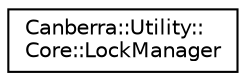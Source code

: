 digraph "Graphical Class Hierarchy"
{
  edge [fontname="Helvetica",fontsize="10",labelfontname="Helvetica",labelfontsize="10"];
  node [fontname="Helvetica",fontsize="10",shape=record];
  rankdir="LR";
  Node0 [label="Canberra::Utility::\lCore::LockManager",height=0.2,width=0.4,color="black", fillcolor="white", style="filled",URL="$dc/de7/class_canberra_1_1_utility_1_1_core_1_1_lock_manager.html"];
}
